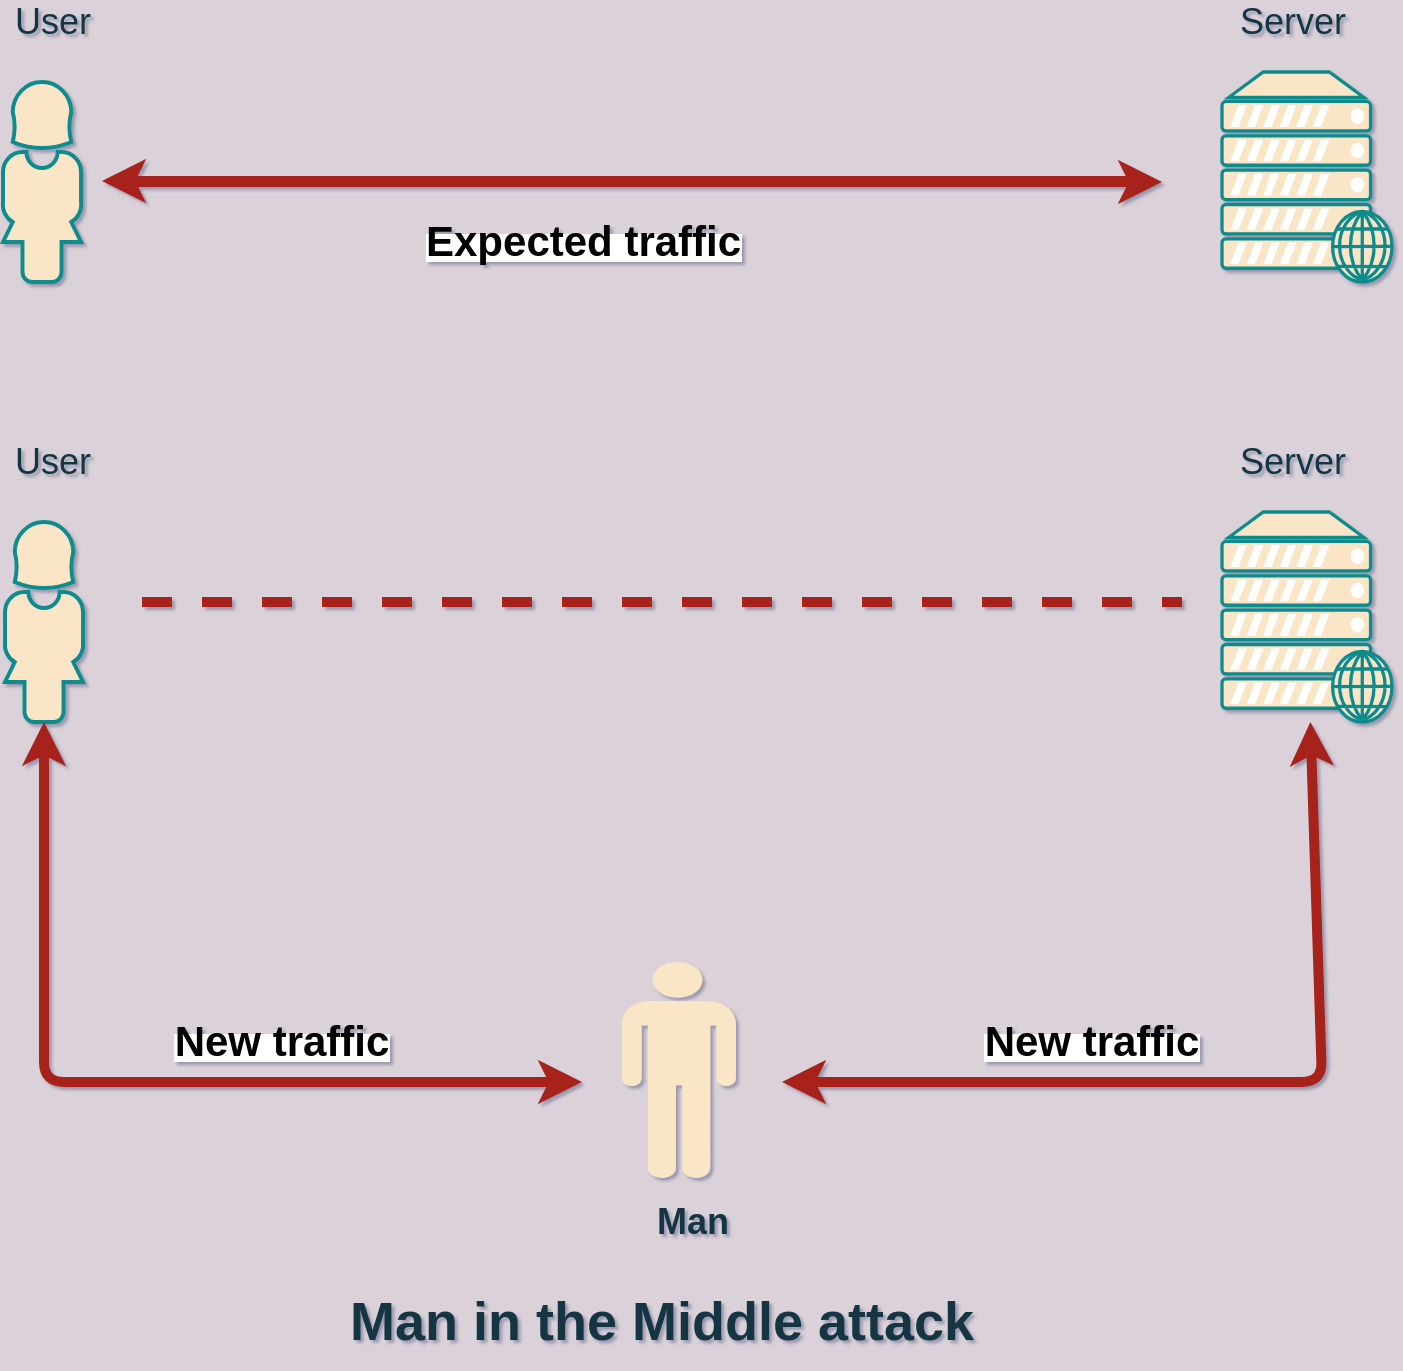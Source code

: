 <mxfile version="14.5.1" type="device"><diagram id="SPiU-HojnTdBRchSnGnN" name="Page-1"><mxGraphModel dx="1387" dy="809" grid="0" gridSize="10" guides="1" tooltips="1" connect="1" arrows="1" fold="1" page="0" pageScale="1" pageWidth="1100" pageHeight="850" background="#DAD2D8" math="0" shadow="1"><root><mxCell id="0"/><mxCell id="1" parent="0"/><mxCell id="I9t8UI9sa4hLQz8w1O1k-4" style="edgeStyle=orthogonalEdgeStyle;orthogonalLoop=1;jettySize=auto;html=1;fillColor=#FAE5C7;strokeColor=#A8201A;strokeWidth=5;fontColor=#143642;labelBackgroundColor=#DAD2D8;" edge="1" parent="1"><mxGeometry relative="1" as="geometry"><mxPoint x="720" y="110" as="targetPoint"/><mxPoint x="200" y="110" as="sourcePoint"/></mxGeometry></mxCell><mxCell id="I9t8UI9sa4hLQz8w1O1k-1" value="" style="fontColor=#143642;verticalAlign=top;verticalLabelPosition=bottom;labelPosition=center;align=center;html=1;outlineConnect=0;fillColor=#FAE5C7;strokeColor=#0F8B8D;gradientDirection=north;strokeWidth=2;shape=mxgraph.networks.user_female;" vertex="1" parent="1"><mxGeometry x="140" y="60" width="40" height="100" as="geometry"/></mxCell><mxCell id="I9t8UI9sa4hLQz8w1O1k-3" style="edgeStyle=orthogonalEdgeStyle;orthogonalLoop=1;jettySize=auto;html=1;strokeWidth=5;fillColor=#FAE5C7;strokeColor=#A8201A;fontColor=#143642;labelBackgroundColor=#DAD2D8;" edge="1" parent="1"><mxGeometry relative="1" as="geometry"><mxPoint x="190" y="109.5" as="targetPoint"/><mxPoint x="710" y="109.5" as="sourcePoint"/><Array as="points"><mxPoint x="455" y="110"/></Array></mxGeometry></mxCell><mxCell id="I9t8UI9sa4hLQz8w1O1k-2" value="" style="fontColor=#143642;verticalAlign=top;verticalLabelPosition=bottom;labelPosition=center;align=center;html=1;outlineConnect=0;fillColor=#FAE5C7;strokeColor=#0F8B8D;gradientDirection=north;strokeWidth=2;shape=mxgraph.networks.web_server;" vertex="1" parent="1"><mxGeometry x="750" y="275" width="85" height="105" as="geometry"/></mxCell><mxCell id="I9t8UI9sa4hLQz8w1O1k-5" value="" style="fontColor=#143642;verticalAlign=top;verticalLabelPosition=bottom;labelPosition=center;align=center;html=1;outlineConnect=0;fillColor=#FAE5C7;strokeColor=#0F8B8D;gradientDirection=north;strokeWidth=2;shape=mxgraph.networks.user_female;" vertex="1" parent="1"><mxGeometry x="141" y="280" width="40" height="100" as="geometry"/></mxCell><mxCell id="I9t8UI9sa4hLQz8w1O1k-6" value="" style="fontColor=#143642;verticalAlign=top;verticalLabelPosition=bottom;labelPosition=center;align=center;html=1;outlineConnect=0;fillColor=#FAE5C7;strokeColor=#0F8B8D;gradientDirection=north;strokeWidth=2;shape=mxgraph.networks.web_server;" vertex="1" parent="1"><mxGeometry x="750" y="55" width="85" height="105" as="geometry"/></mxCell><mxCell id="I9t8UI9sa4hLQz8w1O1k-8" value="&lt;span style=&quot;color: rgb(0 , 0 , 0) ; font-family: &amp;#34;helvetica&amp;#34; ; font-style: normal ; letter-spacing: normal ; text-align: center ; text-indent: 0px ; text-transform: none ; word-spacing: 0px ; background-color: rgb(255 , 255 , 255) ; display: inline ; float: none&quot;&gt;&lt;font style=&quot;font-size: 21px&quot;&gt;&lt;b&gt;Expected traffic&lt;/b&gt;&lt;/font&gt;&lt;/span&gt;" style="text;whiteSpace=wrap;html=1;fontColor=#143642;" vertex="1" parent="1"><mxGeometry x="350" y="120" width="200" height="30" as="geometry"/></mxCell><mxCell id="I9t8UI9sa4hLQz8w1O1k-15" value="" style="shape=mxgraph.signs.people.man_1;html=1;pointerEvents=1;fillColor=#FAE5C7;strokeColor=none;verticalLabelPosition=bottom;verticalAlign=top;align=center;fontColor=#143642;" vertex="1" parent="1"><mxGeometry x="450" y="500" width="57" height="108" as="geometry"/></mxCell><mxCell id="I9t8UI9sa4hLQz8w1O1k-24" value="" style="endArrow=classic;startArrow=classic;html=1;strokeWidth=5;entryX=0.5;entryY=1;entryDx=0;entryDy=0;entryPerimeter=0;fillColor=#FAE5C7;strokeColor=#A8201A;fontColor=#143642;labelBackgroundColor=#DAD2D8;" edge="1" parent="1" target="I9t8UI9sa4hLQz8w1O1k-5"><mxGeometry width="50" height="50" relative="1" as="geometry"><mxPoint x="430" y="560" as="sourcePoint"/><mxPoint x="550" y="310" as="targetPoint"/><Array as="points"><mxPoint x="355" y="560"/><mxPoint x="161" y="560"/></Array></mxGeometry></mxCell><mxCell id="I9t8UI9sa4hLQz8w1O1k-25" value="" style="endArrow=classic;startArrow=classic;html=1;strokeWidth=5;fillColor=#FAE5C7;strokeColor=#A8201A;fontColor=#143642;labelBackgroundColor=#DAD2D8;" edge="1" parent="1" target="I9t8UI9sa4hLQz8w1O1k-2"><mxGeometry width="50" height="50" relative="1" as="geometry"><mxPoint x="530" y="560" as="sourcePoint"/><mxPoint x="550" y="310" as="targetPoint"/><Array as="points"><mxPoint x="800" y="560"/></Array></mxGeometry></mxCell><mxCell id="I9t8UI9sa4hLQz8w1O1k-29" value="&lt;font style=&quot;font-size: 18px&quot;&gt;Server&lt;/font&gt;" style="text;html=1;align=center;verticalAlign=middle;resizable=0;points=[];autosize=1;fontColor=#143642;" vertex="1" parent="1"><mxGeometry x="750" y="240" width="70" height="20" as="geometry"/></mxCell><mxCell id="I9t8UI9sa4hLQz8w1O1k-30" value="&lt;font style=&quot;font-size: 18px&quot;&gt;Server&lt;/font&gt;" style="text;html=1;align=center;verticalAlign=middle;resizable=0;points=[];autosize=1;fontColor=#143642;" vertex="1" parent="1"><mxGeometry x="750" y="20" width="70" height="20" as="geometry"/></mxCell><mxCell id="I9t8UI9sa4hLQz8w1O1k-31" value="&lt;font style=&quot;font-size: 18px&quot;&gt;&lt;b&gt;Man&lt;/b&gt;&lt;/font&gt;" style="text;html=1;align=center;verticalAlign=middle;resizable=0;points=[];autosize=1;fontColor=#143642;" vertex="1" parent="1"><mxGeometry x="460" y="620" width="50" height="20" as="geometry"/></mxCell><mxCell id="I9t8UI9sa4hLQz8w1O1k-32" value="&lt;font style=&quot;font-size: 18px&quot;&gt;User&lt;/font&gt;" style="text;html=1;align=center;verticalAlign=middle;resizable=0;points=[];autosize=1;fontColor=#143642;" vertex="1" parent="1"><mxGeometry x="140" y="240" width="50" height="20" as="geometry"/></mxCell><mxCell id="I9t8UI9sa4hLQz8w1O1k-33" value="&lt;font style=&quot;font-size: 18px&quot;&gt;User&lt;/font&gt;" style="text;html=1;align=center;verticalAlign=middle;resizable=0;points=[];autosize=1;fontColor=#143642;" vertex="1" parent="1"><mxGeometry x="140" y="20" width="50" height="20" as="geometry"/></mxCell><mxCell id="I9t8UI9sa4hLQz8w1O1k-34" value="&lt;span style=&quot;color: rgb(0 , 0 , 0) ; font-family: &amp;#34;helvetica&amp;#34; ; font-style: normal ; letter-spacing: normal ; text-indent: 0px ; text-transform: none ; word-spacing: 0px ; background-color: rgb(255 , 255 , 255) ; display: inline ; float: none&quot;&gt;&lt;font style=&quot;font-size: 21px&quot;&gt;&lt;b&gt;New traffic&lt;/b&gt;&lt;/font&gt;&lt;/span&gt;" style="text;whiteSpace=wrap;html=1;align=center;fontColor=#143642;" vertex="1" parent="1"><mxGeometry x="180" y="520" width="200" height="30" as="geometry"/></mxCell><mxCell id="I9t8UI9sa4hLQz8w1O1k-35" value="&lt;span style=&quot;color: rgb(0 , 0 , 0) ; font-family: &amp;#34;helvetica&amp;#34; ; font-style: normal ; letter-spacing: normal ; text-indent: 0px ; text-transform: none ; word-spacing: 0px ; background-color: rgb(255 , 255 , 255) ; display: inline ; float: none&quot;&gt;&lt;font style=&quot;font-size: 21px&quot;&gt;&lt;b&gt;New traffic&lt;/b&gt;&lt;/font&gt;&lt;/span&gt;" style="text;whiteSpace=wrap;html=1;align=center;fontColor=#143642;" vertex="1" parent="1"><mxGeometry x="585" y="520" width="200" height="30" as="geometry"/></mxCell><mxCell id="I9t8UI9sa4hLQz8w1O1k-39" value="" style="endArrow=none;dashed=1;html=1;strokeWidth=5;strokeColor=#A8201A;fontColor=#143642;labelBackgroundColor=#DAD2D8;" edge="1" parent="1"><mxGeometry width="50" height="50" relative="1" as="geometry"><mxPoint x="210" y="320" as="sourcePoint"/><mxPoint x="730" y="320" as="targetPoint"/></mxGeometry></mxCell><mxCell id="I9t8UI9sa4hLQz8w1O1k-40" value="&lt;b&gt;&lt;font style=&quot;font-size: 27px&quot;&gt;Man in the Middle attack&lt;/font&gt;&lt;/b&gt;" style="text;html=1;strokeColor=none;fillColor=none;align=center;verticalAlign=middle;whiteSpace=wrap;fontColor=#143642;" vertex="1" parent="1"><mxGeometry x="270" y="660" width="400" height="40" as="geometry"/></mxCell></root></mxGraphModel></diagram></mxfile>